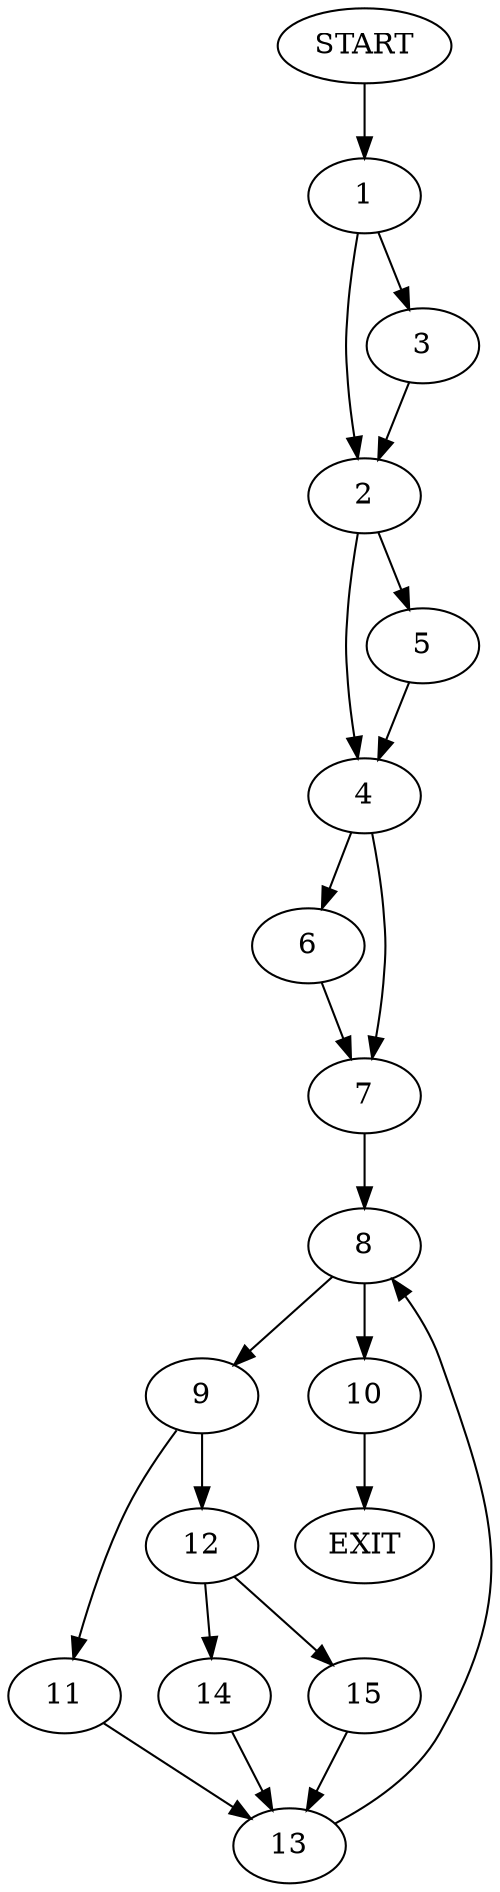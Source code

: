 digraph {
0 [label="START"]
16 [label="EXIT"]
0 -> 1
1 -> 2
1 -> 3
3 -> 2
2 -> 4
2 -> 5
4 -> 6
4 -> 7
5 -> 4
7 -> 8
6 -> 7
8 -> 9
8 -> 10
10 -> 16
9 -> 11
9 -> 12
11 -> 13
12 -> 14
12 -> 15
13 -> 8
15 -> 13
14 -> 13
}
